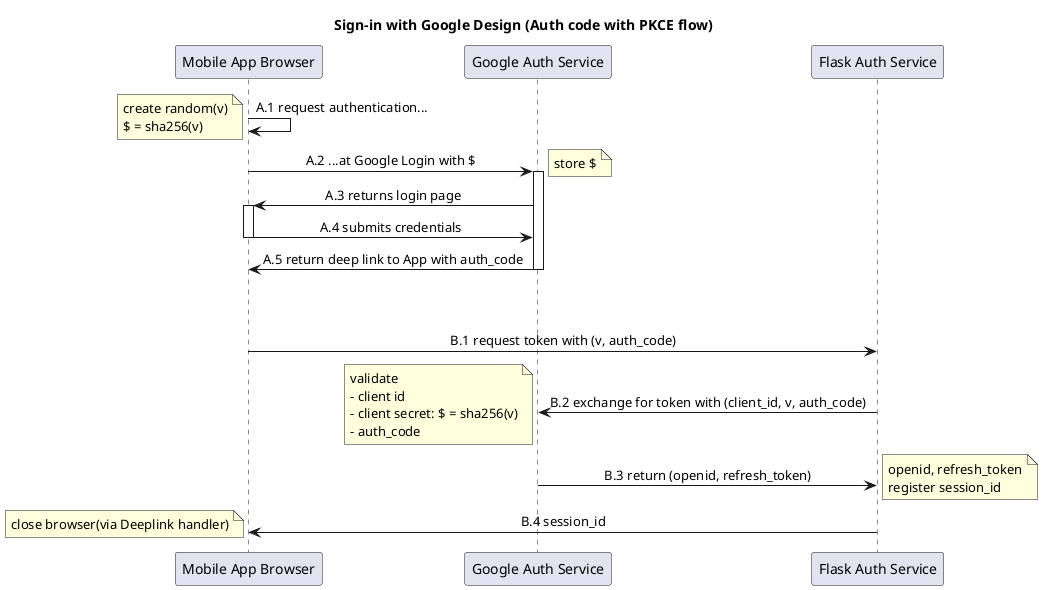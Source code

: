@startuml
skinparam SequenceMessageAlignment center

title Sign-in with Google Design (Auth code with PKCE flow)
"Mobile App Browser" -> "Mobile App Browser" : A.1 request authentication...
note left
create random(v)
$ = sha256(v)
end note

"Mobile App Browser" -> "Google Auth Service": A.2 ...at Google Login with $
activate "Google Auth Service"
note right: store $
"Mobile App Browser" <- "Google Auth Service": A.3 returns login page

activate "Mobile App Browser"
"Mobile App Browser" -> "Google Auth Service": A.4 submits credentials
deactivate "Mobile App Browser"
"Mobile App Browser" <- "Google Auth Service" : A.5 return deep link to App with auth_code
deactivate "Google Auth Service"
|||
|||
"Mobile App Browser" -> "Flask Auth Service" : B.1 request token with (v, auth_code)
"Flask Auth Service" -> "Google Auth Service": B.2 exchange for token with (client_id, v, auth_code)
note left
    validate 
    - client id
    - client secret: $ = sha256(v)
    - auth_code
end note
"Google Auth Service" -> "Flask Auth Service": B.3 return (openid, refresh_token)
note right
    openid, refresh_token
    register session_id
end note
"Flask Auth Service" -> "Mobile App Browser": B.4 session_id
note left
close browser(via Deeplink handler)
end note

@enduml